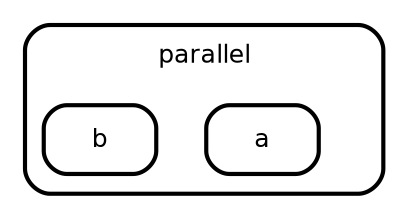 digraph "state transitions" {
  fontname="Helvetica" fontsize=12 penwidth=2.0 splines=true ordering=out compound=true overlap=scale nodesep=0.3 ranksep=0.1
  node [shape=plaintext style=filled fillcolor="#FFFFFF01" fontname=Helvetica fontsize=12 penwidth=2.0]
  edge [fontname=Helvetica fontsize=10]

    subgraph "cluster_parallel" {
      class="state parallel" label= <
      <table cellborder="0" border="0">
        <tr><td>parallel</td></tr>
      </table>
      > style=rounded penwidth=2.0
      "parallel" [shape=point style=invis margin=0 width=0 height=0 fixedsize=true]
        "a" [margin=0 class="state regular" color="black" label= <
      <table align="center" cellborder="0" border="2" style="rounded" width="48">
        <tr><td width="48" cellpadding="7">a</td></tr>
      </table>
    >]
    "b" [margin=0 class="state regular" color="black" label= <
      <table align="center" cellborder="0" border="2" style="rounded" width="48">
        <tr><td width="48" cellpadding="7">b</td></tr>
      </table>
    >]
  
    }

}

